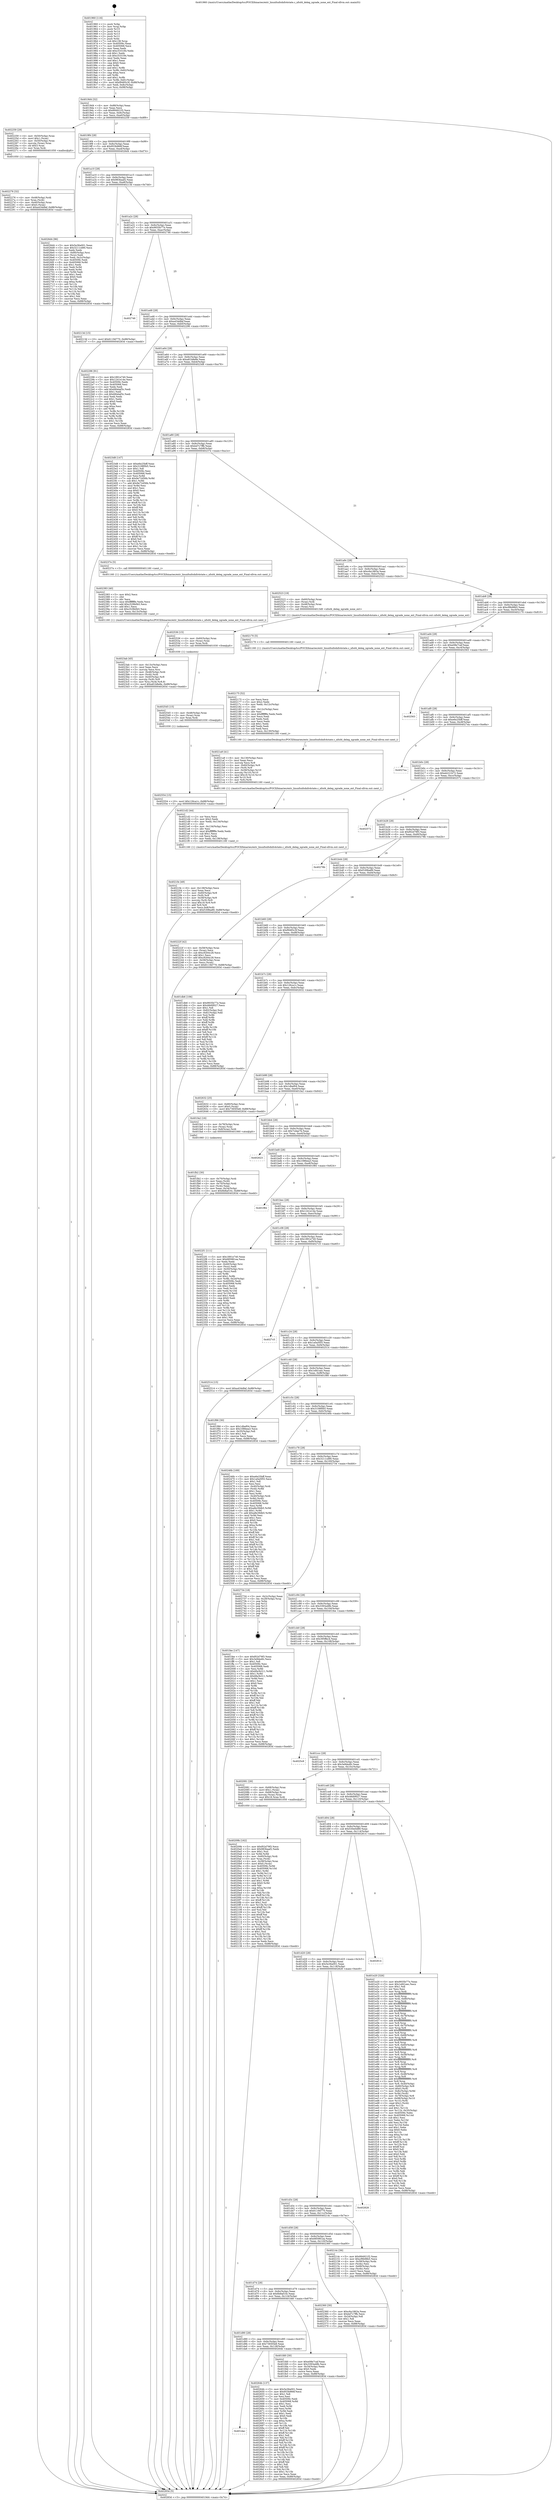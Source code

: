 digraph "0x401960" {
  label = "0x401960 (/mnt/c/Users/mathe/Desktop/tcc/POCII/binaries/extr_linuxfsnfsdnfs4state.c_nfsd4_deleg_xgrade_none_ext_Final-ollvm.out::main(0))"
  labelloc = "t"
  node[shape=record]

  Entry [label="",width=0.3,height=0.3,shape=circle,fillcolor=black,style=filled]
  "0x4019d4" [label="{
     0x4019d4 [32]\l
     | [instrs]\l
     &nbsp;&nbsp;0x4019d4 \<+6\>: mov -0x88(%rbp),%eax\l
     &nbsp;&nbsp;0x4019da \<+2\>: mov %eax,%ecx\l
     &nbsp;&nbsp;0x4019dc \<+6\>: sub $0x894921f2,%ecx\l
     &nbsp;&nbsp;0x4019e2 \<+6\>: mov %eax,-0x9c(%rbp)\l
     &nbsp;&nbsp;0x4019e8 \<+6\>: mov %ecx,-0xa0(%rbp)\l
     &nbsp;&nbsp;0x4019ee \<+6\>: je 0000000000402259 \<main+0x8f9\>\l
  }"]
  "0x402259" [label="{
     0x402259 [29]\l
     | [instrs]\l
     &nbsp;&nbsp;0x402259 \<+4\>: mov -0x50(%rbp),%rax\l
     &nbsp;&nbsp;0x40225d \<+6\>: movl $0x1,(%rax)\l
     &nbsp;&nbsp;0x402263 \<+4\>: mov -0x50(%rbp),%rax\l
     &nbsp;&nbsp;0x402267 \<+3\>: movslq (%rax),%rax\l
     &nbsp;&nbsp;0x40226a \<+4\>: shl $0x3,%rax\l
     &nbsp;&nbsp;0x40226e \<+3\>: mov %rax,%rdi\l
     &nbsp;&nbsp;0x402271 \<+5\>: call 0000000000401050 \<malloc@plt\>\l
     | [calls]\l
     &nbsp;&nbsp;0x401050 \{1\} (unknown)\l
  }"]
  "0x4019f4" [label="{
     0x4019f4 [28]\l
     | [instrs]\l
     &nbsp;&nbsp;0x4019f4 \<+5\>: jmp 00000000004019f9 \<main+0x99\>\l
     &nbsp;&nbsp;0x4019f9 \<+6\>: mov -0x9c(%rbp),%eax\l
     &nbsp;&nbsp;0x4019ff \<+5\>: sub $0x953b966f,%eax\l
     &nbsp;&nbsp;0x401a04 \<+6\>: mov %eax,-0xa4(%rbp)\l
     &nbsp;&nbsp;0x401a0a \<+6\>: je 00000000004026d4 \<main+0xd74\>\l
  }"]
  Exit [label="",width=0.3,height=0.3,shape=circle,fillcolor=black,style=filled,peripheries=2]
  "0x4026d4" [label="{
     0x4026d4 [96]\l
     | [instrs]\l
     &nbsp;&nbsp;0x4026d4 \<+5\>: mov $0x5e36a001,%eax\l
     &nbsp;&nbsp;0x4026d9 \<+5\>: mov $0x3211cd90,%ecx\l
     &nbsp;&nbsp;0x4026de \<+2\>: xor %edx,%edx\l
     &nbsp;&nbsp;0x4026e0 \<+4\>: mov -0x80(%rbp),%rsi\l
     &nbsp;&nbsp;0x4026e4 \<+2\>: mov (%rsi),%edi\l
     &nbsp;&nbsp;0x4026e6 \<+3\>: mov %edi,-0x2c(%rbp)\l
     &nbsp;&nbsp;0x4026e9 \<+7\>: mov 0x40509c,%edi\l
     &nbsp;&nbsp;0x4026f0 \<+8\>: mov 0x405068,%r8d\l
     &nbsp;&nbsp;0x4026f8 \<+3\>: sub $0x1,%edx\l
     &nbsp;&nbsp;0x4026fb \<+3\>: mov %edi,%r9d\l
     &nbsp;&nbsp;0x4026fe \<+3\>: add %edx,%r9d\l
     &nbsp;&nbsp;0x402701 \<+4\>: imul %r9d,%edi\l
     &nbsp;&nbsp;0x402705 \<+3\>: and $0x1,%edi\l
     &nbsp;&nbsp;0x402708 \<+3\>: cmp $0x0,%edi\l
     &nbsp;&nbsp;0x40270b \<+4\>: sete %r10b\l
     &nbsp;&nbsp;0x40270f \<+4\>: cmp $0xa,%r8d\l
     &nbsp;&nbsp;0x402713 \<+4\>: setl %r11b\l
     &nbsp;&nbsp;0x402717 \<+3\>: mov %r10b,%bl\l
     &nbsp;&nbsp;0x40271a \<+3\>: and %r11b,%bl\l
     &nbsp;&nbsp;0x40271d \<+3\>: xor %r11b,%r10b\l
     &nbsp;&nbsp;0x402720 \<+3\>: or %r10b,%bl\l
     &nbsp;&nbsp;0x402723 \<+3\>: test $0x1,%bl\l
     &nbsp;&nbsp;0x402726 \<+3\>: cmovne %ecx,%eax\l
     &nbsp;&nbsp;0x402729 \<+6\>: mov %eax,-0x88(%rbp)\l
     &nbsp;&nbsp;0x40272f \<+5\>: jmp 000000000040283d \<main+0xedd\>\l
  }"]
  "0x401a10" [label="{
     0x401a10 [28]\l
     | [instrs]\l
     &nbsp;&nbsp;0x401a10 \<+5\>: jmp 0000000000401a15 \<main+0xb5\>\l
     &nbsp;&nbsp;0x401a15 \<+6\>: mov -0x9c(%rbp),%eax\l
     &nbsp;&nbsp;0x401a1b \<+5\>: sub $0x983baaf2,%eax\l
     &nbsp;&nbsp;0x401a20 \<+6\>: mov %eax,-0xa8(%rbp)\l
     &nbsp;&nbsp;0x401a26 \<+6\>: je 000000000040213d \<main+0x7dd\>\l
  }"]
  "0x401dac" [label="{
     0x401dac\l
  }", style=dashed]
  "0x40213d" [label="{
     0x40213d [15]\l
     | [instrs]\l
     &nbsp;&nbsp;0x40213d \<+10\>: movl $0x6119d770,-0x88(%rbp)\l
     &nbsp;&nbsp;0x402147 \<+5\>: jmp 000000000040283d \<main+0xedd\>\l
  }"]
  "0x401a2c" [label="{
     0x401a2c [28]\l
     | [instrs]\l
     &nbsp;&nbsp;0x401a2c \<+5\>: jmp 0000000000401a31 \<main+0xd1\>\l
     &nbsp;&nbsp;0x401a31 \<+6\>: mov -0x9c(%rbp),%eax\l
     &nbsp;&nbsp;0x401a37 \<+5\>: sub $0x9935b77e,%eax\l
     &nbsp;&nbsp;0x401a3c \<+6\>: mov %eax,-0xac(%rbp)\l
     &nbsp;&nbsp;0x401a42 \<+6\>: je 0000000000402746 \<main+0xde6\>\l
  }"]
  "0x40264b" [label="{
     0x40264b [137]\l
     | [instrs]\l
     &nbsp;&nbsp;0x40264b \<+5\>: mov $0x5e36a001,%eax\l
     &nbsp;&nbsp;0x402650 \<+5\>: mov $0x953b966f,%ecx\l
     &nbsp;&nbsp;0x402655 \<+2\>: mov $0x1,%dl\l
     &nbsp;&nbsp;0x402657 \<+2\>: xor %esi,%esi\l
     &nbsp;&nbsp;0x402659 \<+7\>: mov 0x40509c,%edi\l
     &nbsp;&nbsp;0x402660 \<+8\>: mov 0x405068,%r8d\l
     &nbsp;&nbsp;0x402668 \<+3\>: sub $0x1,%esi\l
     &nbsp;&nbsp;0x40266b \<+3\>: mov %edi,%r9d\l
     &nbsp;&nbsp;0x40266e \<+3\>: add %esi,%r9d\l
     &nbsp;&nbsp;0x402671 \<+4\>: imul %r9d,%edi\l
     &nbsp;&nbsp;0x402675 \<+3\>: and $0x1,%edi\l
     &nbsp;&nbsp;0x402678 \<+3\>: cmp $0x0,%edi\l
     &nbsp;&nbsp;0x40267b \<+4\>: sete %r10b\l
     &nbsp;&nbsp;0x40267f \<+4\>: cmp $0xa,%r8d\l
     &nbsp;&nbsp;0x402683 \<+4\>: setl %r11b\l
     &nbsp;&nbsp;0x402687 \<+3\>: mov %r10b,%bl\l
     &nbsp;&nbsp;0x40268a \<+3\>: xor $0xff,%bl\l
     &nbsp;&nbsp;0x40268d \<+3\>: mov %r11b,%r14b\l
     &nbsp;&nbsp;0x402690 \<+4\>: xor $0xff,%r14b\l
     &nbsp;&nbsp;0x402694 \<+3\>: xor $0x1,%dl\l
     &nbsp;&nbsp;0x402697 \<+3\>: mov %bl,%r15b\l
     &nbsp;&nbsp;0x40269a \<+4\>: and $0xff,%r15b\l
     &nbsp;&nbsp;0x40269e \<+3\>: and %dl,%r10b\l
     &nbsp;&nbsp;0x4026a1 \<+3\>: mov %r14b,%r12b\l
     &nbsp;&nbsp;0x4026a4 \<+4\>: and $0xff,%r12b\l
     &nbsp;&nbsp;0x4026a8 \<+3\>: and %dl,%r11b\l
     &nbsp;&nbsp;0x4026ab \<+3\>: or %r10b,%r15b\l
     &nbsp;&nbsp;0x4026ae \<+3\>: or %r11b,%r12b\l
     &nbsp;&nbsp;0x4026b1 \<+3\>: xor %r12b,%r15b\l
     &nbsp;&nbsp;0x4026b4 \<+3\>: or %r14b,%bl\l
     &nbsp;&nbsp;0x4026b7 \<+3\>: xor $0xff,%bl\l
     &nbsp;&nbsp;0x4026ba \<+3\>: or $0x1,%dl\l
     &nbsp;&nbsp;0x4026bd \<+2\>: and %dl,%bl\l
     &nbsp;&nbsp;0x4026bf \<+3\>: or %bl,%r15b\l
     &nbsp;&nbsp;0x4026c2 \<+4\>: test $0x1,%r15b\l
     &nbsp;&nbsp;0x4026c6 \<+3\>: cmovne %ecx,%eax\l
     &nbsp;&nbsp;0x4026c9 \<+6\>: mov %eax,-0x88(%rbp)\l
     &nbsp;&nbsp;0x4026cf \<+5\>: jmp 000000000040283d \<main+0xedd\>\l
  }"]
  "0x402746" [label="{
     0x402746\l
  }", style=dashed]
  "0x401a48" [label="{
     0x401a48 [28]\l
     | [instrs]\l
     &nbsp;&nbsp;0x401a48 \<+5\>: jmp 0000000000401a4d \<main+0xed\>\l
     &nbsp;&nbsp;0x401a4d \<+6\>: mov -0x9c(%rbp),%eax\l
     &nbsp;&nbsp;0x401a53 \<+5\>: sub $0xa434dfaf,%eax\l
     &nbsp;&nbsp;0x401a58 \<+6\>: mov %eax,-0xb0(%rbp)\l
     &nbsp;&nbsp;0x401a5e \<+6\>: je 0000000000402296 \<main+0x936\>\l
  }"]
  "0x402554" [label="{
     0x402554 [15]\l
     | [instrs]\l
     &nbsp;&nbsp;0x402554 \<+10\>: movl $0x126ca1c,-0x88(%rbp)\l
     &nbsp;&nbsp;0x40255e \<+5\>: jmp 000000000040283d \<main+0xedd\>\l
  }"]
  "0x402296" [label="{
     0x402296 [91]\l
     | [instrs]\l
     &nbsp;&nbsp;0x402296 \<+5\>: mov $0x1891e740,%eax\l
     &nbsp;&nbsp;0x40229b \<+5\>: mov $0x1241e14e,%ecx\l
     &nbsp;&nbsp;0x4022a0 \<+7\>: mov 0x40509c,%edx\l
     &nbsp;&nbsp;0x4022a7 \<+7\>: mov 0x405068,%esi\l
     &nbsp;&nbsp;0x4022ae \<+2\>: mov %edx,%edi\l
     &nbsp;&nbsp;0x4022b0 \<+6\>: add $0x684daf3c,%edi\l
     &nbsp;&nbsp;0x4022b6 \<+3\>: sub $0x1,%edi\l
     &nbsp;&nbsp;0x4022b9 \<+6\>: sub $0x684daf3c,%edi\l
     &nbsp;&nbsp;0x4022bf \<+3\>: imul %edi,%edx\l
     &nbsp;&nbsp;0x4022c2 \<+3\>: and $0x1,%edx\l
     &nbsp;&nbsp;0x4022c5 \<+3\>: cmp $0x0,%edx\l
     &nbsp;&nbsp;0x4022c8 \<+4\>: sete %r8b\l
     &nbsp;&nbsp;0x4022cc \<+3\>: cmp $0xa,%esi\l
     &nbsp;&nbsp;0x4022cf \<+4\>: setl %r9b\l
     &nbsp;&nbsp;0x4022d3 \<+3\>: mov %r8b,%r10b\l
     &nbsp;&nbsp;0x4022d6 \<+3\>: and %r9b,%r10b\l
     &nbsp;&nbsp;0x4022d9 \<+3\>: xor %r9b,%r8b\l
     &nbsp;&nbsp;0x4022dc \<+3\>: or %r8b,%r10b\l
     &nbsp;&nbsp;0x4022df \<+4\>: test $0x1,%r10b\l
     &nbsp;&nbsp;0x4022e3 \<+3\>: cmovne %ecx,%eax\l
     &nbsp;&nbsp;0x4022e6 \<+6\>: mov %eax,-0x88(%rbp)\l
     &nbsp;&nbsp;0x4022ec \<+5\>: jmp 000000000040283d \<main+0xedd\>\l
  }"]
  "0x401a64" [label="{
     0x401a64 [28]\l
     | [instrs]\l
     &nbsp;&nbsp;0x401a64 \<+5\>: jmp 0000000000401a69 \<main+0x109\>\l
     &nbsp;&nbsp;0x401a69 \<+6\>: mov -0x9c(%rbp),%eax\l
     &nbsp;&nbsp;0x401a6f \<+5\>: sub $0xa81b8e8e,%eax\l
     &nbsp;&nbsp;0x401a74 \<+6\>: mov %eax,-0xb4(%rbp)\l
     &nbsp;&nbsp;0x401a7a \<+6\>: je 00000000004023d8 \<main+0xa78\>\l
  }"]
  "0x402545" [label="{
     0x402545 [15]\l
     | [instrs]\l
     &nbsp;&nbsp;0x402545 \<+4\>: mov -0x48(%rbp),%rax\l
     &nbsp;&nbsp;0x402549 \<+3\>: mov (%rax),%rax\l
     &nbsp;&nbsp;0x40254c \<+3\>: mov %rax,%rdi\l
     &nbsp;&nbsp;0x40254f \<+5\>: call 0000000000401030 \<free@plt\>\l
     | [calls]\l
     &nbsp;&nbsp;0x401030 \{1\} (unknown)\l
  }"]
  "0x4023d8" [label="{
     0x4023d8 [147]\l
     | [instrs]\l
     &nbsp;&nbsp;0x4023d8 \<+5\>: mov $0xe6e25bff,%eax\l
     &nbsp;&nbsp;0x4023dd \<+5\>: mov $0x3108f0b5,%ecx\l
     &nbsp;&nbsp;0x4023e2 \<+2\>: mov $0x1,%dl\l
     &nbsp;&nbsp;0x4023e4 \<+7\>: mov 0x40509c,%esi\l
     &nbsp;&nbsp;0x4023eb \<+7\>: mov 0x405068,%edi\l
     &nbsp;&nbsp;0x4023f2 \<+3\>: mov %esi,%r8d\l
     &nbsp;&nbsp;0x4023f5 \<+7\>: sub $0x9e72d56b,%r8d\l
     &nbsp;&nbsp;0x4023fc \<+4\>: sub $0x1,%r8d\l
     &nbsp;&nbsp;0x402400 \<+7\>: add $0x9e72d56b,%r8d\l
     &nbsp;&nbsp;0x402407 \<+4\>: imul %r8d,%esi\l
     &nbsp;&nbsp;0x40240b \<+3\>: and $0x1,%esi\l
     &nbsp;&nbsp;0x40240e \<+3\>: cmp $0x0,%esi\l
     &nbsp;&nbsp;0x402411 \<+4\>: sete %r9b\l
     &nbsp;&nbsp;0x402415 \<+3\>: cmp $0xa,%edi\l
     &nbsp;&nbsp;0x402418 \<+4\>: setl %r10b\l
     &nbsp;&nbsp;0x40241c \<+3\>: mov %r9b,%r11b\l
     &nbsp;&nbsp;0x40241f \<+4\>: xor $0xff,%r11b\l
     &nbsp;&nbsp;0x402423 \<+3\>: mov %r10b,%bl\l
     &nbsp;&nbsp;0x402426 \<+3\>: xor $0xff,%bl\l
     &nbsp;&nbsp;0x402429 \<+3\>: xor $0x0,%dl\l
     &nbsp;&nbsp;0x40242c \<+3\>: mov %r11b,%r14b\l
     &nbsp;&nbsp;0x40242f \<+4\>: and $0x0,%r14b\l
     &nbsp;&nbsp;0x402433 \<+3\>: and %dl,%r9b\l
     &nbsp;&nbsp;0x402436 \<+3\>: mov %bl,%r15b\l
     &nbsp;&nbsp;0x402439 \<+4\>: and $0x0,%r15b\l
     &nbsp;&nbsp;0x40243d \<+3\>: and %dl,%r10b\l
     &nbsp;&nbsp;0x402440 \<+3\>: or %r9b,%r14b\l
     &nbsp;&nbsp;0x402443 \<+3\>: or %r10b,%r15b\l
     &nbsp;&nbsp;0x402446 \<+3\>: xor %r15b,%r14b\l
     &nbsp;&nbsp;0x402449 \<+3\>: or %bl,%r11b\l
     &nbsp;&nbsp;0x40244c \<+4\>: xor $0xff,%r11b\l
     &nbsp;&nbsp;0x402450 \<+3\>: or $0x0,%dl\l
     &nbsp;&nbsp;0x402453 \<+3\>: and %dl,%r11b\l
     &nbsp;&nbsp;0x402456 \<+3\>: or %r11b,%r14b\l
     &nbsp;&nbsp;0x402459 \<+4\>: test $0x1,%r14b\l
     &nbsp;&nbsp;0x40245d \<+3\>: cmovne %ecx,%eax\l
     &nbsp;&nbsp;0x402460 \<+6\>: mov %eax,-0x88(%rbp)\l
     &nbsp;&nbsp;0x402466 \<+5\>: jmp 000000000040283d \<main+0xedd\>\l
  }"]
  "0x401a80" [label="{
     0x401a80 [28]\l
     | [instrs]\l
     &nbsp;&nbsp;0x401a80 \<+5\>: jmp 0000000000401a85 \<main+0x125\>\l
     &nbsp;&nbsp;0x401a85 \<+6\>: mov -0x9c(%rbp),%eax\l
     &nbsp;&nbsp;0x401a8b \<+5\>: sub $0xbd7c7ffb,%eax\l
     &nbsp;&nbsp;0x401a90 \<+6\>: mov %eax,-0xb8(%rbp)\l
     &nbsp;&nbsp;0x401a96 \<+6\>: je 000000000040237e \<main+0xa1e\>\l
  }"]
  "0x402536" [label="{
     0x402536 [15]\l
     | [instrs]\l
     &nbsp;&nbsp;0x402536 \<+4\>: mov -0x60(%rbp),%rax\l
     &nbsp;&nbsp;0x40253a \<+3\>: mov (%rax),%rax\l
     &nbsp;&nbsp;0x40253d \<+3\>: mov %rax,%rdi\l
     &nbsp;&nbsp;0x402540 \<+5\>: call 0000000000401030 \<free@plt\>\l
     | [calls]\l
     &nbsp;&nbsp;0x401030 \{1\} (unknown)\l
  }"]
  "0x40237e" [label="{
     0x40237e [5]\l
     | [instrs]\l
     &nbsp;&nbsp;0x40237e \<+5\>: call 0000000000401160 \<next_i\>\l
     | [calls]\l
     &nbsp;&nbsp;0x401160 \{1\} (/mnt/c/Users/mathe/Desktop/tcc/POCII/binaries/extr_linuxfsnfsdnfs4state.c_nfsd4_deleg_xgrade_none_ext_Final-ollvm.out::next_i)\l
  }"]
  "0x401a9c" [label="{
     0x401a9c [28]\l
     | [instrs]\l
     &nbsp;&nbsp;0x401a9c \<+5\>: jmp 0000000000401aa1 \<main+0x141\>\l
     &nbsp;&nbsp;0x401aa1 \<+6\>: mov -0x9c(%rbp),%eax\l
     &nbsp;&nbsp;0x401aa7 \<+5\>: sub $0xc6a1863a,%eax\l
     &nbsp;&nbsp;0x401aac \<+6\>: mov %eax,-0xbc(%rbp)\l
     &nbsp;&nbsp;0x401ab2 \<+6\>: je 0000000000402523 \<main+0xbc3\>\l
  }"]
  "0x4023ab" [label="{
     0x4023ab [45]\l
     | [instrs]\l
     &nbsp;&nbsp;0x4023ab \<+6\>: mov -0x13c(%rbp),%ecx\l
     &nbsp;&nbsp;0x4023b1 \<+3\>: imul %eax,%ecx\l
     &nbsp;&nbsp;0x4023b4 \<+3\>: movslq %ecx,%rsi\l
     &nbsp;&nbsp;0x4023b7 \<+4\>: mov -0x48(%rbp),%rdi\l
     &nbsp;&nbsp;0x4023bb \<+3\>: mov (%rdi),%rdi\l
     &nbsp;&nbsp;0x4023be \<+4\>: mov -0x40(%rbp),%r8\l
     &nbsp;&nbsp;0x4023c2 \<+3\>: movslq (%r8),%r8\l
     &nbsp;&nbsp;0x4023c5 \<+4\>: mov %rsi,(%rdi,%r8,8)\l
     &nbsp;&nbsp;0x4023c9 \<+10\>: movl $0xa81b8e8e,-0x88(%rbp)\l
     &nbsp;&nbsp;0x4023d3 \<+5\>: jmp 000000000040283d \<main+0xedd\>\l
  }"]
  "0x402523" [label="{
     0x402523 [19]\l
     | [instrs]\l
     &nbsp;&nbsp;0x402523 \<+4\>: mov -0x60(%rbp),%rax\l
     &nbsp;&nbsp;0x402527 \<+3\>: mov (%rax),%rdi\l
     &nbsp;&nbsp;0x40252a \<+4\>: mov -0x48(%rbp),%rax\l
     &nbsp;&nbsp;0x40252e \<+3\>: mov (%rax),%rsi\l
     &nbsp;&nbsp;0x402531 \<+5\>: call 00000000004013d0 \<nfsd4_deleg_xgrade_none_ext\>\l
     | [calls]\l
     &nbsp;&nbsp;0x4013d0 \{1\} (/mnt/c/Users/mathe/Desktop/tcc/POCII/binaries/extr_linuxfsnfsdnfs4state.c_nfsd4_deleg_xgrade_none_ext_Final-ollvm.out::nfsd4_deleg_xgrade_none_ext)\l
  }"]
  "0x401ab8" [label="{
     0x401ab8 [28]\l
     | [instrs]\l
     &nbsp;&nbsp;0x401ab8 \<+5\>: jmp 0000000000401abd \<main+0x15d\>\l
     &nbsp;&nbsp;0x401abd \<+6\>: mov -0x9c(%rbp),%eax\l
     &nbsp;&nbsp;0x401ac3 \<+5\>: sub $0xcf9b98b5,%eax\l
     &nbsp;&nbsp;0x401ac8 \<+6\>: mov %eax,-0xc0(%rbp)\l
     &nbsp;&nbsp;0x401ace \<+6\>: je 0000000000402170 \<main+0x810\>\l
  }"]
  "0x402383" [label="{
     0x402383 [40]\l
     | [instrs]\l
     &nbsp;&nbsp;0x402383 \<+5\>: mov $0x2,%ecx\l
     &nbsp;&nbsp;0x402388 \<+1\>: cltd\l
     &nbsp;&nbsp;0x402389 \<+2\>: idiv %ecx\l
     &nbsp;&nbsp;0x40238b \<+6\>: imul $0xfffffffe,%edx,%ecx\l
     &nbsp;&nbsp;0x402391 \<+6\>: add $0xc529b0b5,%ecx\l
     &nbsp;&nbsp;0x402397 \<+3\>: add $0x1,%ecx\l
     &nbsp;&nbsp;0x40239a \<+6\>: sub $0xc529b0b5,%ecx\l
     &nbsp;&nbsp;0x4023a0 \<+6\>: mov %ecx,-0x13c(%rbp)\l
     &nbsp;&nbsp;0x4023a6 \<+5\>: call 0000000000401160 \<next_i\>\l
     | [calls]\l
     &nbsp;&nbsp;0x401160 \{1\} (/mnt/c/Users/mathe/Desktop/tcc/POCII/binaries/extr_linuxfsnfsdnfs4state.c_nfsd4_deleg_xgrade_none_ext_Final-ollvm.out::next_i)\l
  }"]
  "0x402170" [label="{
     0x402170 [5]\l
     | [instrs]\l
     &nbsp;&nbsp;0x402170 \<+5\>: call 0000000000401160 \<next_i\>\l
     | [calls]\l
     &nbsp;&nbsp;0x401160 \{1\} (/mnt/c/Users/mathe/Desktop/tcc/POCII/binaries/extr_linuxfsnfsdnfs4state.c_nfsd4_deleg_xgrade_none_ext_Final-ollvm.out::next_i)\l
  }"]
  "0x401ad4" [label="{
     0x401ad4 [28]\l
     | [instrs]\l
     &nbsp;&nbsp;0x401ad4 \<+5\>: jmp 0000000000401ad9 \<main+0x179\>\l
     &nbsp;&nbsp;0x401ad9 \<+6\>: mov -0x9c(%rbp),%eax\l
     &nbsp;&nbsp;0x401adf \<+5\>: sub $0xe08e7caf,%eax\l
     &nbsp;&nbsp;0x401ae4 \<+6\>: mov %eax,-0xc4(%rbp)\l
     &nbsp;&nbsp;0x401aea \<+6\>: je 0000000000402563 \<main+0xc03\>\l
  }"]
  "0x402276" [label="{
     0x402276 [32]\l
     | [instrs]\l
     &nbsp;&nbsp;0x402276 \<+4\>: mov -0x48(%rbp),%rdi\l
     &nbsp;&nbsp;0x40227a \<+3\>: mov %rax,(%rdi)\l
     &nbsp;&nbsp;0x40227d \<+4\>: mov -0x40(%rbp),%rax\l
     &nbsp;&nbsp;0x402281 \<+6\>: movl $0x0,(%rax)\l
     &nbsp;&nbsp;0x402287 \<+10\>: movl $0xa434dfaf,-0x88(%rbp)\l
     &nbsp;&nbsp;0x402291 \<+5\>: jmp 000000000040283d \<main+0xedd\>\l
  }"]
  "0x402563" [label="{
     0x402563\l
  }", style=dashed]
  "0x401af0" [label="{
     0x401af0 [28]\l
     | [instrs]\l
     &nbsp;&nbsp;0x401af0 \<+5\>: jmp 0000000000401af5 \<main+0x195\>\l
     &nbsp;&nbsp;0x401af5 \<+6\>: mov -0x9c(%rbp),%eax\l
     &nbsp;&nbsp;0x401afb \<+5\>: sub $0xe6e25bff,%eax\l
     &nbsp;&nbsp;0x401b00 \<+6\>: mov %eax,-0xc8(%rbp)\l
     &nbsp;&nbsp;0x401b06 \<+6\>: je 00000000004027ea \<main+0xe8a\>\l
  }"]
  "0x4021fe" [label="{
     0x4021fe [49]\l
     | [instrs]\l
     &nbsp;&nbsp;0x4021fe \<+6\>: mov -0x138(%rbp),%ecx\l
     &nbsp;&nbsp;0x402204 \<+3\>: imul %eax,%ecx\l
     &nbsp;&nbsp;0x402207 \<+4\>: mov -0x60(%rbp),%r8\l
     &nbsp;&nbsp;0x40220b \<+3\>: mov (%r8),%r8\l
     &nbsp;&nbsp;0x40220e \<+4\>: mov -0x58(%rbp),%r9\l
     &nbsp;&nbsp;0x402212 \<+3\>: movslq (%r9),%r9\l
     &nbsp;&nbsp;0x402215 \<+4\>: imul $0x18,%r9,%r9\l
     &nbsp;&nbsp;0x402219 \<+3\>: add %r9,%r8\l
     &nbsp;&nbsp;0x40221c \<+4\>: mov %ecx,0x8(%r8)\l
     &nbsp;&nbsp;0x402220 \<+10\>: movl $0xf169ba89,-0x88(%rbp)\l
     &nbsp;&nbsp;0x40222a \<+5\>: jmp 000000000040283d \<main+0xedd\>\l
  }"]
  "0x4027ea" [label="{
     0x4027ea\l
  }", style=dashed]
  "0x401b0c" [label="{
     0x401b0c [28]\l
     | [instrs]\l
     &nbsp;&nbsp;0x401b0c \<+5\>: jmp 0000000000401b11 \<main+0x1b1\>\l
     &nbsp;&nbsp;0x401b11 \<+6\>: mov -0x9c(%rbp),%eax\l
     &nbsp;&nbsp;0x401b17 \<+5\>: sub $0xeb221b72,%eax\l
     &nbsp;&nbsp;0x401b1c \<+6\>: mov %eax,-0xcc(%rbp)\l
     &nbsp;&nbsp;0x401b22 \<+6\>: je 0000000000402572 \<main+0xc12\>\l
  }"]
  "0x4021d2" [label="{
     0x4021d2 [44]\l
     | [instrs]\l
     &nbsp;&nbsp;0x4021d2 \<+2\>: xor %ecx,%ecx\l
     &nbsp;&nbsp;0x4021d4 \<+5\>: mov $0x2,%edx\l
     &nbsp;&nbsp;0x4021d9 \<+6\>: mov %edx,-0x134(%rbp)\l
     &nbsp;&nbsp;0x4021df \<+1\>: cltd\l
     &nbsp;&nbsp;0x4021e0 \<+6\>: mov -0x134(%rbp),%esi\l
     &nbsp;&nbsp;0x4021e6 \<+2\>: idiv %esi\l
     &nbsp;&nbsp;0x4021e8 \<+6\>: imul $0xfffffffe,%edx,%edx\l
     &nbsp;&nbsp;0x4021ee \<+3\>: sub $0x1,%ecx\l
     &nbsp;&nbsp;0x4021f1 \<+2\>: sub %ecx,%edx\l
     &nbsp;&nbsp;0x4021f3 \<+6\>: mov %edx,-0x138(%rbp)\l
     &nbsp;&nbsp;0x4021f9 \<+5\>: call 0000000000401160 \<next_i\>\l
     | [calls]\l
     &nbsp;&nbsp;0x401160 \{1\} (/mnt/c/Users/mathe/Desktop/tcc/POCII/binaries/extr_linuxfsnfsdnfs4state.c_nfsd4_deleg_xgrade_none_ext_Final-ollvm.out::next_i)\l
  }"]
  "0x402572" [label="{
     0x402572\l
  }", style=dashed]
  "0x401b28" [label="{
     0x401b28 [28]\l
     | [instrs]\l
     &nbsp;&nbsp;0x401b28 \<+5\>: jmp 0000000000401b2d \<main+0x1cd\>\l
     &nbsp;&nbsp;0x401b2d \<+6\>: mov -0x9c(%rbp),%eax\l
     &nbsp;&nbsp;0x401b33 \<+5\>: sub $0xf02d79f3,%eax\l
     &nbsp;&nbsp;0x401b38 \<+6\>: mov %eax,-0xd0(%rbp)\l
     &nbsp;&nbsp;0x401b3e \<+6\>: je 000000000040278b \<main+0xe2b\>\l
  }"]
  "0x4021a9" [label="{
     0x4021a9 [41]\l
     | [instrs]\l
     &nbsp;&nbsp;0x4021a9 \<+6\>: mov -0x130(%rbp),%ecx\l
     &nbsp;&nbsp;0x4021af \<+3\>: imul %eax,%ecx\l
     &nbsp;&nbsp;0x4021b2 \<+3\>: movslq %ecx,%r8\l
     &nbsp;&nbsp;0x4021b5 \<+4\>: mov -0x60(%rbp),%r9\l
     &nbsp;&nbsp;0x4021b9 \<+3\>: mov (%r9),%r9\l
     &nbsp;&nbsp;0x4021bc \<+4\>: mov -0x58(%rbp),%r10\l
     &nbsp;&nbsp;0x4021c0 \<+3\>: movslq (%r10),%r10\l
     &nbsp;&nbsp;0x4021c3 \<+4\>: imul $0x18,%r10,%r10\l
     &nbsp;&nbsp;0x4021c7 \<+3\>: add %r10,%r9\l
     &nbsp;&nbsp;0x4021ca \<+3\>: mov %r8,(%r9)\l
     &nbsp;&nbsp;0x4021cd \<+5\>: call 0000000000401160 \<next_i\>\l
     | [calls]\l
     &nbsp;&nbsp;0x401160 \{1\} (/mnt/c/Users/mathe/Desktop/tcc/POCII/binaries/extr_linuxfsnfsdnfs4state.c_nfsd4_deleg_xgrade_none_ext_Final-ollvm.out::next_i)\l
  }"]
  "0x40278b" [label="{
     0x40278b\l
  }", style=dashed]
  "0x401b44" [label="{
     0x401b44 [28]\l
     | [instrs]\l
     &nbsp;&nbsp;0x401b44 \<+5\>: jmp 0000000000401b49 \<main+0x1e9\>\l
     &nbsp;&nbsp;0x401b49 \<+6\>: mov -0x9c(%rbp),%eax\l
     &nbsp;&nbsp;0x401b4f \<+5\>: sub $0xf169ba89,%eax\l
     &nbsp;&nbsp;0x401b54 \<+6\>: mov %eax,-0xd4(%rbp)\l
     &nbsp;&nbsp;0x401b5a \<+6\>: je 000000000040222f \<main+0x8cf\>\l
  }"]
  "0x402175" [label="{
     0x402175 [52]\l
     | [instrs]\l
     &nbsp;&nbsp;0x402175 \<+2\>: xor %ecx,%ecx\l
     &nbsp;&nbsp;0x402177 \<+5\>: mov $0x2,%edx\l
     &nbsp;&nbsp;0x40217c \<+6\>: mov %edx,-0x12c(%rbp)\l
     &nbsp;&nbsp;0x402182 \<+1\>: cltd\l
     &nbsp;&nbsp;0x402183 \<+6\>: mov -0x12c(%rbp),%esi\l
     &nbsp;&nbsp;0x402189 \<+2\>: idiv %esi\l
     &nbsp;&nbsp;0x40218b \<+6\>: imul $0xfffffffe,%edx,%edx\l
     &nbsp;&nbsp;0x402191 \<+2\>: mov %ecx,%edi\l
     &nbsp;&nbsp;0x402193 \<+2\>: sub %edx,%edi\l
     &nbsp;&nbsp;0x402195 \<+2\>: mov %ecx,%edx\l
     &nbsp;&nbsp;0x402197 \<+3\>: sub $0x1,%edx\l
     &nbsp;&nbsp;0x40219a \<+2\>: add %edx,%edi\l
     &nbsp;&nbsp;0x40219c \<+2\>: sub %edi,%ecx\l
     &nbsp;&nbsp;0x40219e \<+6\>: mov %ecx,-0x130(%rbp)\l
     &nbsp;&nbsp;0x4021a4 \<+5\>: call 0000000000401160 \<next_i\>\l
     | [calls]\l
     &nbsp;&nbsp;0x401160 \{1\} (/mnt/c/Users/mathe/Desktop/tcc/POCII/binaries/extr_linuxfsnfsdnfs4state.c_nfsd4_deleg_xgrade_none_ext_Final-ollvm.out::next_i)\l
  }"]
  "0x40222f" [label="{
     0x40222f [42]\l
     | [instrs]\l
     &nbsp;&nbsp;0x40222f \<+4\>: mov -0x58(%rbp),%rax\l
     &nbsp;&nbsp;0x402233 \<+2\>: mov (%rax),%ecx\l
     &nbsp;&nbsp;0x402235 \<+6\>: sub $0xc9264c28,%ecx\l
     &nbsp;&nbsp;0x40223b \<+3\>: add $0x1,%ecx\l
     &nbsp;&nbsp;0x40223e \<+6\>: add $0xc9264c28,%ecx\l
     &nbsp;&nbsp;0x402244 \<+4\>: mov -0x58(%rbp),%rax\l
     &nbsp;&nbsp;0x402248 \<+2\>: mov %ecx,(%rax)\l
     &nbsp;&nbsp;0x40224a \<+10\>: movl $0x6119d770,-0x88(%rbp)\l
     &nbsp;&nbsp;0x402254 \<+5\>: jmp 000000000040283d \<main+0xedd\>\l
  }"]
  "0x401b60" [label="{
     0x401b60 [28]\l
     | [instrs]\l
     &nbsp;&nbsp;0x401b60 \<+5\>: jmp 0000000000401b65 \<main+0x205\>\l
     &nbsp;&nbsp;0x401b65 \<+6\>: mov -0x9c(%rbp),%eax\l
     &nbsp;&nbsp;0x401b6b \<+5\>: sub $0xf9485c3f,%eax\l
     &nbsp;&nbsp;0x401b70 \<+6\>: mov %eax,-0xd8(%rbp)\l
     &nbsp;&nbsp;0x401b76 \<+6\>: je 0000000000401db6 \<main+0x456\>\l
  }"]
  "0x40209b" [label="{
     0x40209b [162]\l
     | [instrs]\l
     &nbsp;&nbsp;0x40209b \<+5\>: mov $0xf02d79f3,%ecx\l
     &nbsp;&nbsp;0x4020a0 \<+5\>: mov $0x983baaf2,%edx\l
     &nbsp;&nbsp;0x4020a5 \<+3\>: mov $0x1,%sil\l
     &nbsp;&nbsp;0x4020a8 \<+3\>: xor %r8d,%r8d\l
     &nbsp;&nbsp;0x4020ab \<+4\>: mov -0x60(%rbp),%rdi\l
     &nbsp;&nbsp;0x4020af \<+3\>: mov %rax,(%rdi)\l
     &nbsp;&nbsp;0x4020b2 \<+4\>: mov -0x58(%rbp),%rax\l
     &nbsp;&nbsp;0x4020b6 \<+6\>: movl $0x0,(%rax)\l
     &nbsp;&nbsp;0x4020bc \<+8\>: mov 0x40509c,%r9d\l
     &nbsp;&nbsp;0x4020c4 \<+8\>: mov 0x405068,%r10d\l
     &nbsp;&nbsp;0x4020cc \<+4\>: sub $0x1,%r8d\l
     &nbsp;&nbsp;0x4020d0 \<+3\>: mov %r9d,%r11d\l
     &nbsp;&nbsp;0x4020d3 \<+3\>: add %r8d,%r11d\l
     &nbsp;&nbsp;0x4020d6 \<+4\>: imul %r11d,%r9d\l
     &nbsp;&nbsp;0x4020da \<+4\>: and $0x1,%r9d\l
     &nbsp;&nbsp;0x4020de \<+4\>: cmp $0x0,%r9d\l
     &nbsp;&nbsp;0x4020e2 \<+3\>: sete %bl\l
     &nbsp;&nbsp;0x4020e5 \<+4\>: cmp $0xa,%r10d\l
     &nbsp;&nbsp;0x4020e9 \<+4\>: setl %r14b\l
     &nbsp;&nbsp;0x4020ed \<+3\>: mov %bl,%r15b\l
     &nbsp;&nbsp;0x4020f0 \<+4\>: xor $0xff,%r15b\l
     &nbsp;&nbsp;0x4020f4 \<+3\>: mov %r14b,%r12b\l
     &nbsp;&nbsp;0x4020f7 \<+4\>: xor $0xff,%r12b\l
     &nbsp;&nbsp;0x4020fb \<+4\>: xor $0x1,%sil\l
     &nbsp;&nbsp;0x4020ff \<+3\>: mov %r15b,%r13b\l
     &nbsp;&nbsp;0x402102 \<+4\>: and $0xff,%r13b\l
     &nbsp;&nbsp;0x402106 \<+3\>: and %sil,%bl\l
     &nbsp;&nbsp;0x402109 \<+3\>: mov %r12b,%al\l
     &nbsp;&nbsp;0x40210c \<+2\>: and $0xff,%al\l
     &nbsp;&nbsp;0x40210e \<+3\>: and %sil,%r14b\l
     &nbsp;&nbsp;0x402111 \<+3\>: or %bl,%r13b\l
     &nbsp;&nbsp;0x402114 \<+3\>: or %r14b,%al\l
     &nbsp;&nbsp;0x402117 \<+3\>: xor %al,%r13b\l
     &nbsp;&nbsp;0x40211a \<+3\>: or %r12b,%r15b\l
     &nbsp;&nbsp;0x40211d \<+4\>: xor $0xff,%r15b\l
     &nbsp;&nbsp;0x402121 \<+4\>: or $0x1,%sil\l
     &nbsp;&nbsp;0x402125 \<+3\>: and %sil,%r15b\l
     &nbsp;&nbsp;0x402128 \<+3\>: or %r15b,%r13b\l
     &nbsp;&nbsp;0x40212b \<+4\>: test $0x1,%r13b\l
     &nbsp;&nbsp;0x40212f \<+3\>: cmovne %edx,%ecx\l
     &nbsp;&nbsp;0x402132 \<+6\>: mov %ecx,-0x88(%rbp)\l
     &nbsp;&nbsp;0x402138 \<+5\>: jmp 000000000040283d \<main+0xedd\>\l
  }"]
  "0x401db6" [label="{
     0x401db6 [106]\l
     | [instrs]\l
     &nbsp;&nbsp;0x401db6 \<+5\>: mov $0x9935b77e,%eax\l
     &nbsp;&nbsp;0x401dbb \<+5\>: mov $0x48d0f027,%ecx\l
     &nbsp;&nbsp;0x401dc0 \<+2\>: mov $0x1,%dl\l
     &nbsp;&nbsp;0x401dc2 \<+7\>: mov -0x82(%rbp),%sil\l
     &nbsp;&nbsp;0x401dc9 \<+7\>: mov -0x81(%rbp),%dil\l
     &nbsp;&nbsp;0x401dd0 \<+3\>: mov %sil,%r8b\l
     &nbsp;&nbsp;0x401dd3 \<+4\>: xor $0xff,%r8b\l
     &nbsp;&nbsp;0x401dd7 \<+3\>: mov %dil,%r9b\l
     &nbsp;&nbsp;0x401dda \<+4\>: xor $0xff,%r9b\l
     &nbsp;&nbsp;0x401dde \<+3\>: xor $0x1,%dl\l
     &nbsp;&nbsp;0x401de1 \<+3\>: mov %r8b,%r10b\l
     &nbsp;&nbsp;0x401de4 \<+4\>: and $0xff,%r10b\l
     &nbsp;&nbsp;0x401de8 \<+3\>: and %dl,%sil\l
     &nbsp;&nbsp;0x401deb \<+3\>: mov %r9b,%r11b\l
     &nbsp;&nbsp;0x401dee \<+4\>: and $0xff,%r11b\l
     &nbsp;&nbsp;0x401df2 \<+3\>: and %dl,%dil\l
     &nbsp;&nbsp;0x401df5 \<+3\>: or %sil,%r10b\l
     &nbsp;&nbsp;0x401df8 \<+3\>: or %dil,%r11b\l
     &nbsp;&nbsp;0x401dfb \<+3\>: xor %r11b,%r10b\l
     &nbsp;&nbsp;0x401dfe \<+3\>: or %r9b,%r8b\l
     &nbsp;&nbsp;0x401e01 \<+4\>: xor $0xff,%r8b\l
     &nbsp;&nbsp;0x401e05 \<+3\>: or $0x1,%dl\l
     &nbsp;&nbsp;0x401e08 \<+3\>: and %dl,%r8b\l
     &nbsp;&nbsp;0x401e0b \<+3\>: or %r8b,%r10b\l
     &nbsp;&nbsp;0x401e0e \<+4\>: test $0x1,%r10b\l
     &nbsp;&nbsp;0x401e12 \<+3\>: cmovne %ecx,%eax\l
     &nbsp;&nbsp;0x401e15 \<+6\>: mov %eax,-0x88(%rbp)\l
     &nbsp;&nbsp;0x401e1b \<+5\>: jmp 000000000040283d \<main+0xedd\>\l
  }"]
  "0x401b7c" [label="{
     0x401b7c [28]\l
     | [instrs]\l
     &nbsp;&nbsp;0x401b7c \<+5\>: jmp 0000000000401b81 \<main+0x221\>\l
     &nbsp;&nbsp;0x401b81 \<+6\>: mov -0x9c(%rbp),%eax\l
     &nbsp;&nbsp;0x401b87 \<+5\>: sub $0x126ca1c,%eax\l
     &nbsp;&nbsp;0x401b8c \<+6\>: mov %eax,-0xdc(%rbp)\l
     &nbsp;&nbsp;0x401b92 \<+6\>: je 0000000000402632 \<main+0xcd2\>\l
  }"]
  "0x40283d" [label="{
     0x40283d [5]\l
     | [instrs]\l
     &nbsp;&nbsp;0x40283d \<+5\>: jmp 00000000004019d4 \<main+0x74\>\l
  }"]
  "0x401960" [label="{
     0x401960 [116]\l
     | [instrs]\l
     &nbsp;&nbsp;0x401960 \<+1\>: push %rbp\l
     &nbsp;&nbsp;0x401961 \<+3\>: mov %rsp,%rbp\l
     &nbsp;&nbsp;0x401964 \<+2\>: push %r15\l
     &nbsp;&nbsp;0x401966 \<+2\>: push %r14\l
     &nbsp;&nbsp;0x401968 \<+2\>: push %r13\l
     &nbsp;&nbsp;0x40196a \<+2\>: push %r12\l
     &nbsp;&nbsp;0x40196c \<+1\>: push %rbx\l
     &nbsp;&nbsp;0x40196d \<+7\>: sub $0x138,%rsp\l
     &nbsp;&nbsp;0x401974 \<+7\>: mov 0x40509c,%eax\l
     &nbsp;&nbsp;0x40197b \<+7\>: mov 0x405068,%ecx\l
     &nbsp;&nbsp;0x401982 \<+2\>: mov %eax,%edx\l
     &nbsp;&nbsp;0x401984 \<+6\>: add $0xc533184,%edx\l
     &nbsp;&nbsp;0x40198a \<+3\>: sub $0x1,%edx\l
     &nbsp;&nbsp;0x40198d \<+6\>: sub $0xc533184,%edx\l
     &nbsp;&nbsp;0x401993 \<+3\>: imul %edx,%eax\l
     &nbsp;&nbsp;0x401996 \<+3\>: and $0x1,%eax\l
     &nbsp;&nbsp;0x401999 \<+3\>: cmp $0x0,%eax\l
     &nbsp;&nbsp;0x40199c \<+4\>: sete %r8b\l
     &nbsp;&nbsp;0x4019a0 \<+4\>: and $0x1,%r8b\l
     &nbsp;&nbsp;0x4019a4 \<+7\>: mov %r8b,-0x82(%rbp)\l
     &nbsp;&nbsp;0x4019ab \<+3\>: cmp $0xa,%ecx\l
     &nbsp;&nbsp;0x4019ae \<+4\>: setl %r8b\l
     &nbsp;&nbsp;0x4019b2 \<+4\>: and $0x1,%r8b\l
     &nbsp;&nbsp;0x4019b6 \<+7\>: mov %r8b,-0x81(%rbp)\l
     &nbsp;&nbsp;0x4019bd \<+10\>: movl $0xf9485c3f,-0x88(%rbp)\l
     &nbsp;&nbsp;0x4019c7 \<+6\>: mov %edi,-0x8c(%rbp)\l
     &nbsp;&nbsp;0x4019cd \<+7\>: mov %rsi,-0x98(%rbp)\l
  }"]
  "0x401d90" [label="{
     0x401d90 [28]\l
     | [instrs]\l
     &nbsp;&nbsp;0x401d90 \<+5\>: jmp 0000000000401d95 \<main+0x435\>\l
     &nbsp;&nbsp;0x401d95 \<+6\>: mov -0x9c(%rbp),%eax\l
     &nbsp;&nbsp;0x401d9b \<+5\>: sub $0x7365f3e8,%eax\l
     &nbsp;&nbsp;0x401da0 \<+6\>: mov %eax,-0x128(%rbp)\l
     &nbsp;&nbsp;0x401da6 \<+6\>: je 000000000040264b \<main+0xceb\>\l
  }"]
  "0x402632" [label="{
     0x402632 [25]\l
     | [instrs]\l
     &nbsp;&nbsp;0x402632 \<+4\>: mov -0x80(%rbp),%rax\l
     &nbsp;&nbsp;0x402636 \<+6\>: movl $0x0,(%rax)\l
     &nbsp;&nbsp;0x40263c \<+10\>: movl $0x7365f3e8,-0x88(%rbp)\l
     &nbsp;&nbsp;0x402646 \<+5\>: jmp 000000000040283d \<main+0xedd\>\l
  }"]
  "0x401b98" [label="{
     0x401b98 [28]\l
     | [instrs]\l
     &nbsp;&nbsp;0x401b98 \<+5\>: jmp 0000000000401b9d \<main+0x23d\>\l
     &nbsp;&nbsp;0x401b9d \<+6\>: mov -0x9c(%rbp),%eax\l
     &nbsp;&nbsp;0x401ba3 \<+5\>: sub $0x1dbef04,%eax\l
     &nbsp;&nbsp;0x401ba8 \<+6\>: mov %eax,-0xe0(%rbp)\l
     &nbsp;&nbsp;0x401bae \<+6\>: je 0000000000401fa2 \<main+0x642\>\l
  }"]
  "0x401fd0" [label="{
     0x401fd0 [30]\l
     | [instrs]\l
     &nbsp;&nbsp;0x401fd0 \<+5\>: mov $0xe08e7caf,%eax\l
     &nbsp;&nbsp;0x401fd5 \<+5\>: mov $0x3393a48b,%ecx\l
     &nbsp;&nbsp;0x401fda \<+3\>: mov -0x34(%rbp),%edx\l
     &nbsp;&nbsp;0x401fdd \<+3\>: cmp $0x0,%edx\l
     &nbsp;&nbsp;0x401fe0 \<+3\>: cmove %ecx,%eax\l
     &nbsp;&nbsp;0x401fe3 \<+6\>: mov %eax,-0x88(%rbp)\l
     &nbsp;&nbsp;0x401fe9 \<+5\>: jmp 000000000040283d \<main+0xedd\>\l
  }"]
  "0x401fa2" [label="{
     0x401fa2 [16]\l
     | [instrs]\l
     &nbsp;&nbsp;0x401fa2 \<+4\>: mov -0x78(%rbp),%rax\l
     &nbsp;&nbsp;0x401fa6 \<+3\>: mov (%rax),%rax\l
     &nbsp;&nbsp;0x401fa9 \<+4\>: mov 0x8(%rax),%rdi\l
     &nbsp;&nbsp;0x401fad \<+5\>: call 0000000000401060 \<atoi@plt\>\l
     | [calls]\l
     &nbsp;&nbsp;0x401060 \{1\} (unknown)\l
  }"]
  "0x401bb4" [label="{
     0x401bb4 [28]\l
     | [instrs]\l
     &nbsp;&nbsp;0x401bb4 \<+5\>: jmp 0000000000401bb9 \<main+0x259\>\l
     &nbsp;&nbsp;0x401bb9 \<+6\>: mov -0x9c(%rbp),%eax\l
     &nbsp;&nbsp;0x401bbf \<+5\>: sub $0x7cdae7b,%eax\l
     &nbsp;&nbsp;0x401bc4 \<+6\>: mov %eax,-0xe4(%rbp)\l
     &nbsp;&nbsp;0x401bca \<+6\>: je 0000000000402623 \<main+0xcc3\>\l
  }"]
  "0x401d74" [label="{
     0x401d74 [28]\l
     | [instrs]\l
     &nbsp;&nbsp;0x401d74 \<+5\>: jmp 0000000000401d79 \<main+0x419\>\l
     &nbsp;&nbsp;0x401d79 \<+6\>: mov -0x9c(%rbp),%eax\l
     &nbsp;&nbsp;0x401d7f \<+5\>: sub $0x6b8af10c,%eax\l
     &nbsp;&nbsp;0x401d84 \<+6\>: mov %eax,-0x124(%rbp)\l
     &nbsp;&nbsp;0x401d8a \<+6\>: je 0000000000401fd0 \<main+0x670\>\l
  }"]
  "0x402623" [label="{
     0x402623\l
  }", style=dashed]
  "0x401bd0" [label="{
     0x401bd0 [28]\l
     | [instrs]\l
     &nbsp;&nbsp;0x401bd0 \<+5\>: jmp 0000000000401bd5 \<main+0x275\>\l
     &nbsp;&nbsp;0x401bd5 \<+6\>: mov -0x9c(%rbp),%eax\l
     &nbsp;&nbsp;0x401bdb \<+5\>: sub $0x108feea3,%eax\l
     &nbsp;&nbsp;0x401be0 \<+6\>: mov %eax,-0xe8(%rbp)\l
     &nbsp;&nbsp;0x401be6 \<+6\>: je 0000000000401f84 \<main+0x624\>\l
  }"]
  "0x402360" [label="{
     0x402360 [30]\l
     | [instrs]\l
     &nbsp;&nbsp;0x402360 \<+5\>: mov $0xc6a1863a,%eax\l
     &nbsp;&nbsp;0x402365 \<+5\>: mov $0xbd7c7ffb,%ecx\l
     &nbsp;&nbsp;0x40236a \<+3\>: mov -0x2d(%rbp),%dl\l
     &nbsp;&nbsp;0x40236d \<+3\>: test $0x1,%dl\l
     &nbsp;&nbsp;0x402370 \<+3\>: cmovne %ecx,%eax\l
     &nbsp;&nbsp;0x402373 \<+6\>: mov %eax,-0x88(%rbp)\l
     &nbsp;&nbsp;0x402379 \<+5\>: jmp 000000000040283d \<main+0xedd\>\l
  }"]
  "0x401f84" [label="{
     0x401f84\l
  }", style=dashed]
  "0x401bec" [label="{
     0x401bec [28]\l
     | [instrs]\l
     &nbsp;&nbsp;0x401bec \<+5\>: jmp 0000000000401bf1 \<main+0x291\>\l
     &nbsp;&nbsp;0x401bf1 \<+6\>: mov -0x9c(%rbp),%eax\l
     &nbsp;&nbsp;0x401bf7 \<+5\>: sub $0x1241e14e,%eax\l
     &nbsp;&nbsp;0x401bfc \<+6\>: mov %eax,-0xec(%rbp)\l
     &nbsp;&nbsp;0x401c02 \<+6\>: je 00000000004022f1 \<main+0x991\>\l
  }"]
  "0x401d58" [label="{
     0x401d58 [28]\l
     | [instrs]\l
     &nbsp;&nbsp;0x401d58 \<+5\>: jmp 0000000000401d5d \<main+0x3fd\>\l
     &nbsp;&nbsp;0x401d5d \<+6\>: mov -0x9c(%rbp),%eax\l
     &nbsp;&nbsp;0x401d63 \<+5\>: sub $0x685981ea,%eax\l
     &nbsp;&nbsp;0x401d68 \<+6\>: mov %eax,-0x120(%rbp)\l
     &nbsp;&nbsp;0x401d6e \<+6\>: je 0000000000402360 \<main+0xa00\>\l
  }"]
  "0x4022f1" [label="{
     0x4022f1 [111]\l
     | [instrs]\l
     &nbsp;&nbsp;0x4022f1 \<+5\>: mov $0x1891e740,%eax\l
     &nbsp;&nbsp;0x4022f6 \<+5\>: mov $0x685981ea,%ecx\l
     &nbsp;&nbsp;0x4022fb \<+2\>: xor %edx,%edx\l
     &nbsp;&nbsp;0x4022fd \<+4\>: mov -0x40(%rbp),%rsi\l
     &nbsp;&nbsp;0x402301 \<+2\>: mov (%rsi),%edi\l
     &nbsp;&nbsp;0x402303 \<+4\>: mov -0x50(%rbp),%rsi\l
     &nbsp;&nbsp;0x402307 \<+2\>: cmp (%rsi),%edi\l
     &nbsp;&nbsp;0x402309 \<+4\>: setl %r8b\l
     &nbsp;&nbsp;0x40230d \<+4\>: and $0x1,%r8b\l
     &nbsp;&nbsp;0x402311 \<+4\>: mov %r8b,-0x2d(%rbp)\l
     &nbsp;&nbsp;0x402315 \<+7\>: mov 0x40509c,%edi\l
     &nbsp;&nbsp;0x40231c \<+8\>: mov 0x405068,%r9d\l
     &nbsp;&nbsp;0x402324 \<+3\>: sub $0x1,%edx\l
     &nbsp;&nbsp;0x402327 \<+3\>: mov %edi,%r10d\l
     &nbsp;&nbsp;0x40232a \<+3\>: add %edx,%r10d\l
     &nbsp;&nbsp;0x40232d \<+4\>: imul %r10d,%edi\l
     &nbsp;&nbsp;0x402331 \<+3\>: and $0x1,%edi\l
     &nbsp;&nbsp;0x402334 \<+3\>: cmp $0x0,%edi\l
     &nbsp;&nbsp;0x402337 \<+4\>: sete %r8b\l
     &nbsp;&nbsp;0x40233b \<+4\>: cmp $0xa,%r9d\l
     &nbsp;&nbsp;0x40233f \<+4\>: setl %r11b\l
     &nbsp;&nbsp;0x402343 \<+3\>: mov %r8b,%bl\l
     &nbsp;&nbsp;0x402346 \<+3\>: and %r11b,%bl\l
     &nbsp;&nbsp;0x402349 \<+3\>: xor %r11b,%r8b\l
     &nbsp;&nbsp;0x40234c \<+3\>: or %r8b,%bl\l
     &nbsp;&nbsp;0x40234f \<+3\>: test $0x1,%bl\l
     &nbsp;&nbsp;0x402352 \<+3\>: cmovne %ecx,%eax\l
     &nbsp;&nbsp;0x402355 \<+6\>: mov %eax,-0x88(%rbp)\l
     &nbsp;&nbsp;0x40235b \<+5\>: jmp 000000000040283d \<main+0xedd\>\l
  }"]
  "0x401c08" [label="{
     0x401c08 [28]\l
     | [instrs]\l
     &nbsp;&nbsp;0x401c08 \<+5\>: jmp 0000000000401c0d \<main+0x2ad\>\l
     &nbsp;&nbsp;0x401c0d \<+6\>: mov -0x9c(%rbp),%eax\l
     &nbsp;&nbsp;0x401c13 \<+5\>: sub $0x1891e740,%eax\l
     &nbsp;&nbsp;0x401c18 \<+6\>: mov %eax,-0xf0(%rbp)\l
     &nbsp;&nbsp;0x401c1e \<+6\>: je 00000000004027c5 \<main+0xe65\>\l
  }"]
  "0x40214c" [label="{
     0x40214c [36]\l
     | [instrs]\l
     &nbsp;&nbsp;0x40214c \<+5\>: mov $0x894921f2,%eax\l
     &nbsp;&nbsp;0x402151 \<+5\>: mov $0xcf9b98b5,%ecx\l
     &nbsp;&nbsp;0x402156 \<+4\>: mov -0x58(%rbp),%rdx\l
     &nbsp;&nbsp;0x40215a \<+2\>: mov (%rdx),%esi\l
     &nbsp;&nbsp;0x40215c \<+4\>: mov -0x68(%rbp),%rdx\l
     &nbsp;&nbsp;0x402160 \<+2\>: cmp (%rdx),%esi\l
     &nbsp;&nbsp;0x402162 \<+3\>: cmovl %ecx,%eax\l
     &nbsp;&nbsp;0x402165 \<+6\>: mov %eax,-0x88(%rbp)\l
     &nbsp;&nbsp;0x40216b \<+5\>: jmp 000000000040283d \<main+0xedd\>\l
  }"]
  "0x4027c5" [label="{
     0x4027c5\l
  }", style=dashed]
  "0x401c24" [label="{
     0x401c24 [28]\l
     | [instrs]\l
     &nbsp;&nbsp;0x401c24 \<+5\>: jmp 0000000000401c29 \<main+0x2c9\>\l
     &nbsp;&nbsp;0x401c29 \<+6\>: mov -0x9c(%rbp),%eax\l
     &nbsp;&nbsp;0x401c2f \<+5\>: sub $0x1a0a5f55,%eax\l
     &nbsp;&nbsp;0x401c34 \<+6\>: mov %eax,-0xf4(%rbp)\l
     &nbsp;&nbsp;0x401c3a \<+6\>: je 0000000000402514 \<main+0xbb4\>\l
  }"]
  "0x401d3c" [label="{
     0x401d3c [28]\l
     | [instrs]\l
     &nbsp;&nbsp;0x401d3c \<+5\>: jmp 0000000000401d41 \<main+0x3e1\>\l
     &nbsp;&nbsp;0x401d41 \<+6\>: mov -0x9c(%rbp),%eax\l
     &nbsp;&nbsp;0x401d47 \<+5\>: sub $0x6119d770,%eax\l
     &nbsp;&nbsp;0x401d4c \<+6\>: mov %eax,-0x11c(%rbp)\l
     &nbsp;&nbsp;0x401d52 \<+6\>: je 000000000040214c \<main+0x7ec\>\l
  }"]
  "0x402514" [label="{
     0x402514 [15]\l
     | [instrs]\l
     &nbsp;&nbsp;0x402514 \<+10\>: movl $0xa434dfaf,-0x88(%rbp)\l
     &nbsp;&nbsp;0x40251e \<+5\>: jmp 000000000040283d \<main+0xedd\>\l
  }"]
  "0x401c40" [label="{
     0x401c40 [28]\l
     | [instrs]\l
     &nbsp;&nbsp;0x401c40 \<+5\>: jmp 0000000000401c45 \<main+0x2e5\>\l
     &nbsp;&nbsp;0x401c45 \<+6\>: mov -0x9c(%rbp),%eax\l
     &nbsp;&nbsp;0x401c4b \<+5\>: sub $0x1efd1eec,%eax\l
     &nbsp;&nbsp;0x401c50 \<+6\>: mov %eax,-0xf8(%rbp)\l
     &nbsp;&nbsp;0x401c56 \<+6\>: je 0000000000401f66 \<main+0x606\>\l
  }"]
  "0x402828" [label="{
     0x402828\l
  }", style=dashed]
  "0x401f66" [label="{
     0x401f66 [30]\l
     | [instrs]\l
     &nbsp;&nbsp;0x401f66 \<+5\>: mov $0x1dbef04,%eax\l
     &nbsp;&nbsp;0x401f6b \<+5\>: mov $0x108feea3,%ecx\l
     &nbsp;&nbsp;0x401f70 \<+3\>: mov -0x35(%rbp),%dl\l
     &nbsp;&nbsp;0x401f73 \<+3\>: test $0x1,%dl\l
     &nbsp;&nbsp;0x401f76 \<+3\>: cmovne %ecx,%eax\l
     &nbsp;&nbsp;0x401f79 \<+6\>: mov %eax,-0x88(%rbp)\l
     &nbsp;&nbsp;0x401f7f \<+5\>: jmp 000000000040283d \<main+0xedd\>\l
  }"]
  "0x401c5c" [label="{
     0x401c5c [28]\l
     | [instrs]\l
     &nbsp;&nbsp;0x401c5c \<+5\>: jmp 0000000000401c61 \<main+0x301\>\l
     &nbsp;&nbsp;0x401c61 \<+6\>: mov -0x9c(%rbp),%eax\l
     &nbsp;&nbsp;0x401c67 \<+5\>: sub $0x3108f0b5,%eax\l
     &nbsp;&nbsp;0x401c6c \<+6\>: mov %eax,-0xfc(%rbp)\l
     &nbsp;&nbsp;0x401c72 \<+6\>: je 000000000040246b \<main+0xb0b\>\l
  }"]
  "0x401d20" [label="{
     0x401d20 [28]\l
     | [instrs]\l
     &nbsp;&nbsp;0x401d20 \<+5\>: jmp 0000000000401d25 \<main+0x3c5\>\l
     &nbsp;&nbsp;0x401d25 \<+6\>: mov -0x9c(%rbp),%eax\l
     &nbsp;&nbsp;0x401d2b \<+5\>: sub $0x5e36a001,%eax\l
     &nbsp;&nbsp;0x401d30 \<+6\>: mov %eax,-0x118(%rbp)\l
     &nbsp;&nbsp;0x401d36 \<+6\>: je 0000000000402828 \<main+0xec8\>\l
  }"]
  "0x40246b" [label="{
     0x40246b [169]\l
     | [instrs]\l
     &nbsp;&nbsp;0x40246b \<+5\>: mov $0xe6e25bff,%eax\l
     &nbsp;&nbsp;0x402470 \<+5\>: mov $0x1a0a5f55,%ecx\l
     &nbsp;&nbsp;0x402475 \<+2\>: mov $0x1,%dl\l
     &nbsp;&nbsp;0x402477 \<+2\>: xor %esi,%esi\l
     &nbsp;&nbsp;0x402479 \<+4\>: mov -0x40(%rbp),%rdi\l
     &nbsp;&nbsp;0x40247d \<+3\>: mov (%rdi),%r8d\l
     &nbsp;&nbsp;0x402480 \<+3\>: sub $0x1,%esi\l
     &nbsp;&nbsp;0x402483 \<+3\>: sub %esi,%r8d\l
     &nbsp;&nbsp;0x402486 \<+4\>: mov -0x40(%rbp),%rdi\l
     &nbsp;&nbsp;0x40248a \<+3\>: mov %r8d,(%rdi)\l
     &nbsp;&nbsp;0x40248d \<+7\>: mov 0x40509c,%esi\l
     &nbsp;&nbsp;0x402494 \<+8\>: mov 0x405068,%r8d\l
     &nbsp;&nbsp;0x40249c \<+3\>: mov %esi,%r9d\l
     &nbsp;&nbsp;0x40249f \<+7\>: sub $0xa8e39db5,%r9d\l
     &nbsp;&nbsp;0x4024a6 \<+4\>: sub $0x1,%r9d\l
     &nbsp;&nbsp;0x4024aa \<+7\>: add $0xa8e39db5,%r9d\l
     &nbsp;&nbsp;0x4024b1 \<+4\>: imul %r9d,%esi\l
     &nbsp;&nbsp;0x4024b5 \<+3\>: and $0x1,%esi\l
     &nbsp;&nbsp;0x4024b8 \<+3\>: cmp $0x0,%esi\l
     &nbsp;&nbsp;0x4024bb \<+4\>: sete %r10b\l
     &nbsp;&nbsp;0x4024bf \<+4\>: cmp $0xa,%r8d\l
     &nbsp;&nbsp;0x4024c3 \<+4\>: setl %r11b\l
     &nbsp;&nbsp;0x4024c7 \<+3\>: mov %r10b,%bl\l
     &nbsp;&nbsp;0x4024ca \<+3\>: xor $0xff,%bl\l
     &nbsp;&nbsp;0x4024cd \<+3\>: mov %r11b,%r14b\l
     &nbsp;&nbsp;0x4024d0 \<+4\>: xor $0xff,%r14b\l
     &nbsp;&nbsp;0x4024d4 \<+3\>: xor $0x1,%dl\l
     &nbsp;&nbsp;0x4024d7 \<+3\>: mov %bl,%r15b\l
     &nbsp;&nbsp;0x4024da \<+4\>: and $0xff,%r15b\l
     &nbsp;&nbsp;0x4024de \<+3\>: and %dl,%r10b\l
     &nbsp;&nbsp;0x4024e1 \<+3\>: mov %r14b,%r12b\l
     &nbsp;&nbsp;0x4024e4 \<+4\>: and $0xff,%r12b\l
     &nbsp;&nbsp;0x4024e8 \<+3\>: and %dl,%r11b\l
     &nbsp;&nbsp;0x4024eb \<+3\>: or %r10b,%r15b\l
     &nbsp;&nbsp;0x4024ee \<+3\>: or %r11b,%r12b\l
     &nbsp;&nbsp;0x4024f1 \<+3\>: xor %r12b,%r15b\l
     &nbsp;&nbsp;0x4024f4 \<+3\>: or %r14b,%bl\l
     &nbsp;&nbsp;0x4024f7 \<+3\>: xor $0xff,%bl\l
     &nbsp;&nbsp;0x4024fa \<+3\>: or $0x1,%dl\l
     &nbsp;&nbsp;0x4024fd \<+2\>: and %dl,%bl\l
     &nbsp;&nbsp;0x4024ff \<+3\>: or %bl,%r15b\l
     &nbsp;&nbsp;0x402502 \<+4\>: test $0x1,%r15b\l
     &nbsp;&nbsp;0x402506 \<+3\>: cmovne %ecx,%eax\l
     &nbsp;&nbsp;0x402509 \<+6\>: mov %eax,-0x88(%rbp)\l
     &nbsp;&nbsp;0x40250f \<+5\>: jmp 000000000040283d \<main+0xedd\>\l
  }"]
  "0x401c78" [label="{
     0x401c78 [28]\l
     | [instrs]\l
     &nbsp;&nbsp;0x401c78 \<+5\>: jmp 0000000000401c7d \<main+0x31d\>\l
     &nbsp;&nbsp;0x401c7d \<+6\>: mov -0x9c(%rbp),%eax\l
     &nbsp;&nbsp;0x401c83 \<+5\>: sub $0x3211cd90,%eax\l
     &nbsp;&nbsp;0x401c88 \<+6\>: mov %eax,-0x100(%rbp)\l
     &nbsp;&nbsp;0x401c8e \<+6\>: je 0000000000402734 \<main+0xdd4\>\l
  }"]
  "0x402814" [label="{
     0x402814\l
  }", style=dashed]
  "0x402734" [label="{
     0x402734 [18]\l
     | [instrs]\l
     &nbsp;&nbsp;0x402734 \<+3\>: mov -0x2c(%rbp),%eax\l
     &nbsp;&nbsp;0x402737 \<+4\>: lea -0x28(%rbp),%rsp\l
     &nbsp;&nbsp;0x40273b \<+1\>: pop %rbx\l
     &nbsp;&nbsp;0x40273c \<+2\>: pop %r12\l
     &nbsp;&nbsp;0x40273e \<+2\>: pop %r13\l
     &nbsp;&nbsp;0x402740 \<+2\>: pop %r14\l
     &nbsp;&nbsp;0x402742 \<+2\>: pop %r15\l
     &nbsp;&nbsp;0x402744 \<+1\>: pop %rbp\l
     &nbsp;&nbsp;0x402745 \<+1\>: ret\l
  }"]
  "0x401c94" [label="{
     0x401c94 [28]\l
     | [instrs]\l
     &nbsp;&nbsp;0x401c94 \<+5\>: jmp 0000000000401c99 \<main+0x339\>\l
     &nbsp;&nbsp;0x401c99 \<+6\>: mov -0x9c(%rbp),%eax\l
     &nbsp;&nbsp;0x401c9f \<+5\>: sub $0x3393a48b,%eax\l
     &nbsp;&nbsp;0x401ca4 \<+6\>: mov %eax,-0x104(%rbp)\l
     &nbsp;&nbsp;0x401caa \<+6\>: je 0000000000401fee \<main+0x68e\>\l
  }"]
  "0x401fb2" [label="{
     0x401fb2 [30]\l
     | [instrs]\l
     &nbsp;&nbsp;0x401fb2 \<+4\>: mov -0x70(%rbp),%rdi\l
     &nbsp;&nbsp;0x401fb6 \<+2\>: mov %eax,(%rdi)\l
     &nbsp;&nbsp;0x401fb8 \<+4\>: mov -0x70(%rbp),%rdi\l
     &nbsp;&nbsp;0x401fbc \<+2\>: mov (%rdi),%eax\l
     &nbsp;&nbsp;0x401fbe \<+3\>: mov %eax,-0x34(%rbp)\l
     &nbsp;&nbsp;0x401fc1 \<+10\>: movl $0x6b8af10c,-0x88(%rbp)\l
     &nbsp;&nbsp;0x401fcb \<+5\>: jmp 000000000040283d \<main+0xedd\>\l
  }"]
  "0x401fee" [label="{
     0x401fee [147]\l
     | [instrs]\l
     &nbsp;&nbsp;0x401fee \<+5\>: mov $0xf02d79f3,%eax\l
     &nbsp;&nbsp;0x401ff3 \<+5\>: mov $0x3e9da4fc,%ecx\l
     &nbsp;&nbsp;0x401ff8 \<+2\>: mov $0x1,%dl\l
     &nbsp;&nbsp;0x401ffa \<+7\>: mov 0x40509c,%esi\l
     &nbsp;&nbsp;0x402001 \<+7\>: mov 0x405068,%edi\l
     &nbsp;&nbsp;0x402008 \<+3\>: mov %esi,%r8d\l
     &nbsp;&nbsp;0x40200b \<+7\>: add $0x6fa3b311,%r8d\l
     &nbsp;&nbsp;0x402012 \<+4\>: sub $0x1,%r8d\l
     &nbsp;&nbsp;0x402016 \<+7\>: sub $0x6fa3b311,%r8d\l
     &nbsp;&nbsp;0x40201d \<+4\>: imul %r8d,%esi\l
     &nbsp;&nbsp;0x402021 \<+3\>: and $0x1,%esi\l
     &nbsp;&nbsp;0x402024 \<+3\>: cmp $0x0,%esi\l
     &nbsp;&nbsp;0x402027 \<+4\>: sete %r9b\l
     &nbsp;&nbsp;0x40202b \<+3\>: cmp $0xa,%edi\l
     &nbsp;&nbsp;0x40202e \<+4\>: setl %r10b\l
     &nbsp;&nbsp;0x402032 \<+3\>: mov %r9b,%r11b\l
     &nbsp;&nbsp;0x402035 \<+4\>: xor $0xff,%r11b\l
     &nbsp;&nbsp;0x402039 \<+3\>: mov %r10b,%bl\l
     &nbsp;&nbsp;0x40203c \<+3\>: xor $0xff,%bl\l
     &nbsp;&nbsp;0x40203f \<+3\>: xor $0x1,%dl\l
     &nbsp;&nbsp;0x402042 \<+3\>: mov %r11b,%r14b\l
     &nbsp;&nbsp;0x402045 \<+4\>: and $0xff,%r14b\l
     &nbsp;&nbsp;0x402049 \<+3\>: and %dl,%r9b\l
     &nbsp;&nbsp;0x40204c \<+3\>: mov %bl,%r15b\l
     &nbsp;&nbsp;0x40204f \<+4\>: and $0xff,%r15b\l
     &nbsp;&nbsp;0x402053 \<+3\>: and %dl,%r10b\l
     &nbsp;&nbsp;0x402056 \<+3\>: or %r9b,%r14b\l
     &nbsp;&nbsp;0x402059 \<+3\>: or %r10b,%r15b\l
     &nbsp;&nbsp;0x40205c \<+3\>: xor %r15b,%r14b\l
     &nbsp;&nbsp;0x40205f \<+3\>: or %bl,%r11b\l
     &nbsp;&nbsp;0x402062 \<+4\>: xor $0xff,%r11b\l
     &nbsp;&nbsp;0x402066 \<+3\>: or $0x1,%dl\l
     &nbsp;&nbsp;0x402069 \<+3\>: and %dl,%r11b\l
     &nbsp;&nbsp;0x40206c \<+3\>: or %r11b,%r14b\l
     &nbsp;&nbsp;0x40206f \<+4\>: test $0x1,%r14b\l
     &nbsp;&nbsp;0x402073 \<+3\>: cmovne %ecx,%eax\l
     &nbsp;&nbsp;0x402076 \<+6\>: mov %eax,-0x88(%rbp)\l
     &nbsp;&nbsp;0x40207c \<+5\>: jmp 000000000040283d \<main+0xedd\>\l
  }"]
  "0x401cb0" [label="{
     0x401cb0 [28]\l
     | [instrs]\l
     &nbsp;&nbsp;0x401cb0 \<+5\>: jmp 0000000000401cb5 \<main+0x355\>\l
     &nbsp;&nbsp;0x401cb5 \<+6\>: mov -0x9c(%rbp),%eax\l
     &nbsp;&nbsp;0x401cbb \<+5\>: sub $0x395ffec4,%eax\l
     &nbsp;&nbsp;0x401cc0 \<+6\>: mov %eax,-0x108(%rbp)\l
     &nbsp;&nbsp;0x401cc6 \<+6\>: je 00000000004025c8 \<main+0xc68\>\l
  }"]
  "0x401d04" [label="{
     0x401d04 [28]\l
     | [instrs]\l
     &nbsp;&nbsp;0x401d04 \<+5\>: jmp 0000000000401d09 \<main+0x3a9\>\l
     &nbsp;&nbsp;0x401d09 \<+6\>: mov -0x9c(%rbp),%eax\l
     &nbsp;&nbsp;0x401d0f \<+5\>: sub $0x530e0d89,%eax\l
     &nbsp;&nbsp;0x401d14 \<+6\>: mov %eax,-0x114(%rbp)\l
     &nbsp;&nbsp;0x401d1a \<+6\>: je 0000000000402814 \<main+0xeb4\>\l
  }"]
  "0x4025c8" [label="{
     0x4025c8\l
  }", style=dashed]
  "0x401ccc" [label="{
     0x401ccc [28]\l
     | [instrs]\l
     &nbsp;&nbsp;0x401ccc \<+5\>: jmp 0000000000401cd1 \<main+0x371\>\l
     &nbsp;&nbsp;0x401cd1 \<+6\>: mov -0x9c(%rbp),%eax\l
     &nbsp;&nbsp;0x401cd7 \<+5\>: sub $0x3e9da4fc,%eax\l
     &nbsp;&nbsp;0x401cdc \<+6\>: mov %eax,-0x10c(%rbp)\l
     &nbsp;&nbsp;0x401ce2 \<+6\>: je 0000000000402081 \<main+0x721\>\l
  }"]
  "0x401e20" [label="{
     0x401e20 [326]\l
     | [instrs]\l
     &nbsp;&nbsp;0x401e20 \<+5\>: mov $0x9935b77e,%eax\l
     &nbsp;&nbsp;0x401e25 \<+5\>: mov $0x1efd1eec,%ecx\l
     &nbsp;&nbsp;0x401e2a \<+2\>: mov $0x1,%dl\l
     &nbsp;&nbsp;0x401e2c \<+2\>: xor %esi,%esi\l
     &nbsp;&nbsp;0x401e2e \<+3\>: mov %rsp,%rdi\l
     &nbsp;&nbsp;0x401e31 \<+4\>: add $0xfffffffffffffff0,%rdi\l
     &nbsp;&nbsp;0x401e35 \<+3\>: mov %rdi,%rsp\l
     &nbsp;&nbsp;0x401e38 \<+4\>: mov %rdi,-0x80(%rbp)\l
     &nbsp;&nbsp;0x401e3c \<+3\>: mov %rsp,%rdi\l
     &nbsp;&nbsp;0x401e3f \<+4\>: add $0xfffffffffffffff0,%rdi\l
     &nbsp;&nbsp;0x401e43 \<+3\>: mov %rdi,%rsp\l
     &nbsp;&nbsp;0x401e46 \<+3\>: mov %rsp,%r8\l
     &nbsp;&nbsp;0x401e49 \<+4\>: add $0xfffffffffffffff0,%r8\l
     &nbsp;&nbsp;0x401e4d \<+3\>: mov %r8,%rsp\l
     &nbsp;&nbsp;0x401e50 \<+4\>: mov %r8,-0x78(%rbp)\l
     &nbsp;&nbsp;0x401e54 \<+3\>: mov %rsp,%r8\l
     &nbsp;&nbsp;0x401e57 \<+4\>: add $0xfffffffffffffff0,%r8\l
     &nbsp;&nbsp;0x401e5b \<+3\>: mov %r8,%rsp\l
     &nbsp;&nbsp;0x401e5e \<+4\>: mov %r8,-0x70(%rbp)\l
     &nbsp;&nbsp;0x401e62 \<+3\>: mov %rsp,%r8\l
     &nbsp;&nbsp;0x401e65 \<+4\>: add $0xfffffffffffffff0,%r8\l
     &nbsp;&nbsp;0x401e69 \<+3\>: mov %r8,%rsp\l
     &nbsp;&nbsp;0x401e6c \<+4\>: mov %r8,-0x68(%rbp)\l
     &nbsp;&nbsp;0x401e70 \<+3\>: mov %rsp,%r8\l
     &nbsp;&nbsp;0x401e73 \<+4\>: add $0xfffffffffffffff0,%r8\l
     &nbsp;&nbsp;0x401e77 \<+3\>: mov %r8,%rsp\l
     &nbsp;&nbsp;0x401e7a \<+4\>: mov %r8,-0x60(%rbp)\l
     &nbsp;&nbsp;0x401e7e \<+3\>: mov %rsp,%r8\l
     &nbsp;&nbsp;0x401e81 \<+4\>: add $0xfffffffffffffff0,%r8\l
     &nbsp;&nbsp;0x401e85 \<+3\>: mov %r8,%rsp\l
     &nbsp;&nbsp;0x401e88 \<+4\>: mov %r8,-0x58(%rbp)\l
     &nbsp;&nbsp;0x401e8c \<+3\>: mov %rsp,%r8\l
     &nbsp;&nbsp;0x401e8f \<+4\>: add $0xfffffffffffffff0,%r8\l
     &nbsp;&nbsp;0x401e93 \<+3\>: mov %r8,%rsp\l
     &nbsp;&nbsp;0x401e96 \<+4\>: mov %r8,-0x50(%rbp)\l
     &nbsp;&nbsp;0x401e9a \<+3\>: mov %rsp,%r8\l
     &nbsp;&nbsp;0x401e9d \<+4\>: add $0xfffffffffffffff0,%r8\l
     &nbsp;&nbsp;0x401ea1 \<+3\>: mov %r8,%rsp\l
     &nbsp;&nbsp;0x401ea4 \<+4\>: mov %r8,-0x48(%rbp)\l
     &nbsp;&nbsp;0x401ea8 \<+3\>: mov %rsp,%r8\l
     &nbsp;&nbsp;0x401eab \<+4\>: add $0xfffffffffffffff0,%r8\l
     &nbsp;&nbsp;0x401eaf \<+3\>: mov %r8,%rsp\l
     &nbsp;&nbsp;0x401eb2 \<+4\>: mov %r8,-0x40(%rbp)\l
     &nbsp;&nbsp;0x401eb6 \<+4\>: mov -0x80(%rbp),%r8\l
     &nbsp;&nbsp;0x401eba \<+7\>: movl $0x0,(%r8)\l
     &nbsp;&nbsp;0x401ec1 \<+7\>: mov -0x8c(%rbp),%r9d\l
     &nbsp;&nbsp;0x401ec8 \<+3\>: mov %r9d,(%rdi)\l
     &nbsp;&nbsp;0x401ecb \<+4\>: mov -0x78(%rbp),%r8\l
     &nbsp;&nbsp;0x401ecf \<+7\>: mov -0x98(%rbp),%r10\l
     &nbsp;&nbsp;0x401ed6 \<+3\>: mov %r10,(%r8)\l
     &nbsp;&nbsp;0x401ed9 \<+3\>: cmpl $0x2,(%rdi)\l
     &nbsp;&nbsp;0x401edc \<+4\>: setne %r11b\l
     &nbsp;&nbsp;0x401ee0 \<+4\>: and $0x1,%r11b\l
     &nbsp;&nbsp;0x401ee4 \<+4\>: mov %r11b,-0x35(%rbp)\l
     &nbsp;&nbsp;0x401ee8 \<+7\>: mov 0x40509c,%ebx\l
     &nbsp;&nbsp;0x401eef \<+8\>: mov 0x405068,%r14d\l
     &nbsp;&nbsp;0x401ef7 \<+3\>: sub $0x1,%esi\l
     &nbsp;&nbsp;0x401efa \<+3\>: mov %ebx,%r15d\l
     &nbsp;&nbsp;0x401efd \<+3\>: add %esi,%r15d\l
     &nbsp;&nbsp;0x401f00 \<+4\>: imul %r15d,%ebx\l
     &nbsp;&nbsp;0x401f04 \<+3\>: and $0x1,%ebx\l
     &nbsp;&nbsp;0x401f07 \<+3\>: cmp $0x0,%ebx\l
     &nbsp;&nbsp;0x401f0a \<+4\>: sete %r11b\l
     &nbsp;&nbsp;0x401f0e \<+4\>: cmp $0xa,%r14d\l
     &nbsp;&nbsp;0x401f12 \<+4\>: setl %r12b\l
     &nbsp;&nbsp;0x401f16 \<+3\>: mov %r11b,%r13b\l
     &nbsp;&nbsp;0x401f19 \<+4\>: xor $0xff,%r13b\l
     &nbsp;&nbsp;0x401f1d \<+3\>: mov %r12b,%sil\l
     &nbsp;&nbsp;0x401f20 \<+4\>: xor $0xff,%sil\l
     &nbsp;&nbsp;0x401f24 \<+3\>: xor $0x0,%dl\l
     &nbsp;&nbsp;0x401f27 \<+3\>: mov %r13b,%dil\l
     &nbsp;&nbsp;0x401f2a \<+4\>: and $0x0,%dil\l
     &nbsp;&nbsp;0x401f2e \<+3\>: and %dl,%r11b\l
     &nbsp;&nbsp;0x401f31 \<+3\>: mov %sil,%r8b\l
     &nbsp;&nbsp;0x401f34 \<+4\>: and $0x0,%r8b\l
     &nbsp;&nbsp;0x401f38 \<+3\>: and %dl,%r12b\l
     &nbsp;&nbsp;0x401f3b \<+3\>: or %r11b,%dil\l
     &nbsp;&nbsp;0x401f3e \<+3\>: or %r12b,%r8b\l
     &nbsp;&nbsp;0x401f41 \<+3\>: xor %r8b,%dil\l
     &nbsp;&nbsp;0x401f44 \<+3\>: or %sil,%r13b\l
     &nbsp;&nbsp;0x401f47 \<+4\>: xor $0xff,%r13b\l
     &nbsp;&nbsp;0x401f4b \<+3\>: or $0x0,%dl\l
     &nbsp;&nbsp;0x401f4e \<+3\>: and %dl,%r13b\l
     &nbsp;&nbsp;0x401f51 \<+3\>: or %r13b,%dil\l
     &nbsp;&nbsp;0x401f54 \<+4\>: test $0x1,%dil\l
     &nbsp;&nbsp;0x401f58 \<+3\>: cmovne %ecx,%eax\l
     &nbsp;&nbsp;0x401f5b \<+6\>: mov %eax,-0x88(%rbp)\l
     &nbsp;&nbsp;0x401f61 \<+5\>: jmp 000000000040283d \<main+0xedd\>\l
  }"]
  "0x402081" [label="{
     0x402081 [26]\l
     | [instrs]\l
     &nbsp;&nbsp;0x402081 \<+4\>: mov -0x68(%rbp),%rax\l
     &nbsp;&nbsp;0x402085 \<+6\>: movl $0x1,(%rax)\l
     &nbsp;&nbsp;0x40208b \<+4\>: mov -0x68(%rbp),%rax\l
     &nbsp;&nbsp;0x40208f \<+3\>: movslq (%rax),%rax\l
     &nbsp;&nbsp;0x402092 \<+4\>: imul $0x18,%rax,%rdi\l
     &nbsp;&nbsp;0x402096 \<+5\>: call 0000000000401050 \<malloc@plt\>\l
     | [calls]\l
     &nbsp;&nbsp;0x401050 \{1\} (unknown)\l
  }"]
  "0x401ce8" [label="{
     0x401ce8 [28]\l
     | [instrs]\l
     &nbsp;&nbsp;0x401ce8 \<+5\>: jmp 0000000000401ced \<main+0x38d\>\l
     &nbsp;&nbsp;0x401ced \<+6\>: mov -0x9c(%rbp),%eax\l
     &nbsp;&nbsp;0x401cf3 \<+5\>: sub $0x48d0f027,%eax\l
     &nbsp;&nbsp;0x401cf8 \<+6\>: mov %eax,-0x110(%rbp)\l
     &nbsp;&nbsp;0x401cfe \<+6\>: je 0000000000401e20 \<main+0x4c0\>\l
  }"]
  Entry -> "0x401960" [label=" 1"]
  "0x4019d4" -> "0x402259" [label=" 1"]
  "0x4019d4" -> "0x4019f4" [label=" 27"]
  "0x402734" -> Exit [label=" 1"]
  "0x4019f4" -> "0x4026d4" [label=" 1"]
  "0x4019f4" -> "0x401a10" [label=" 26"]
  "0x4026d4" -> "0x40283d" [label=" 1"]
  "0x401a10" -> "0x40213d" [label=" 1"]
  "0x401a10" -> "0x401a2c" [label=" 25"]
  "0x40264b" -> "0x40283d" [label=" 1"]
  "0x401a2c" -> "0x402746" [label=" 0"]
  "0x401a2c" -> "0x401a48" [label=" 25"]
  "0x401d90" -> "0x401dac" [label=" 0"]
  "0x401a48" -> "0x402296" [label=" 2"]
  "0x401a48" -> "0x401a64" [label=" 23"]
  "0x401d90" -> "0x40264b" [label=" 1"]
  "0x401a64" -> "0x4023d8" [label=" 1"]
  "0x401a64" -> "0x401a80" [label=" 22"]
  "0x402632" -> "0x40283d" [label=" 1"]
  "0x401a80" -> "0x40237e" [label=" 1"]
  "0x401a80" -> "0x401a9c" [label=" 21"]
  "0x402554" -> "0x40283d" [label=" 1"]
  "0x401a9c" -> "0x402523" [label=" 1"]
  "0x401a9c" -> "0x401ab8" [label=" 20"]
  "0x402545" -> "0x402554" [label=" 1"]
  "0x401ab8" -> "0x402170" [label=" 1"]
  "0x401ab8" -> "0x401ad4" [label=" 19"]
  "0x402536" -> "0x402545" [label=" 1"]
  "0x401ad4" -> "0x402563" [label=" 0"]
  "0x401ad4" -> "0x401af0" [label=" 19"]
  "0x402523" -> "0x402536" [label=" 1"]
  "0x401af0" -> "0x4027ea" [label=" 0"]
  "0x401af0" -> "0x401b0c" [label=" 19"]
  "0x402514" -> "0x40283d" [label=" 1"]
  "0x401b0c" -> "0x402572" [label=" 0"]
  "0x401b0c" -> "0x401b28" [label=" 19"]
  "0x40246b" -> "0x40283d" [label=" 1"]
  "0x401b28" -> "0x40278b" [label=" 0"]
  "0x401b28" -> "0x401b44" [label=" 19"]
  "0x4023d8" -> "0x40283d" [label=" 1"]
  "0x401b44" -> "0x40222f" [label=" 1"]
  "0x401b44" -> "0x401b60" [label=" 18"]
  "0x4023ab" -> "0x40283d" [label=" 1"]
  "0x401b60" -> "0x401db6" [label=" 1"]
  "0x401b60" -> "0x401b7c" [label=" 17"]
  "0x401db6" -> "0x40283d" [label=" 1"]
  "0x401960" -> "0x4019d4" [label=" 1"]
  "0x40283d" -> "0x4019d4" [label=" 27"]
  "0x402383" -> "0x4023ab" [label=" 1"]
  "0x401b7c" -> "0x402632" [label=" 1"]
  "0x401b7c" -> "0x401b98" [label=" 16"]
  "0x40237e" -> "0x402383" [label=" 1"]
  "0x401b98" -> "0x401fa2" [label=" 1"]
  "0x401b98" -> "0x401bb4" [label=" 15"]
  "0x402360" -> "0x40283d" [label=" 2"]
  "0x401bb4" -> "0x402623" [label=" 0"]
  "0x401bb4" -> "0x401bd0" [label=" 15"]
  "0x402296" -> "0x40283d" [label=" 2"]
  "0x401bd0" -> "0x401f84" [label=" 0"]
  "0x401bd0" -> "0x401bec" [label=" 15"]
  "0x402276" -> "0x40283d" [label=" 1"]
  "0x401bec" -> "0x4022f1" [label=" 2"]
  "0x401bec" -> "0x401c08" [label=" 13"]
  "0x40222f" -> "0x40283d" [label=" 1"]
  "0x401c08" -> "0x4027c5" [label=" 0"]
  "0x401c08" -> "0x401c24" [label=" 13"]
  "0x4021fe" -> "0x40283d" [label=" 1"]
  "0x401c24" -> "0x402514" [label=" 1"]
  "0x401c24" -> "0x401c40" [label=" 12"]
  "0x4021a9" -> "0x4021d2" [label=" 1"]
  "0x401c40" -> "0x401f66" [label=" 1"]
  "0x401c40" -> "0x401c5c" [label=" 11"]
  "0x402175" -> "0x4021a9" [label=" 1"]
  "0x401c5c" -> "0x40246b" [label=" 1"]
  "0x401c5c" -> "0x401c78" [label=" 10"]
  "0x40214c" -> "0x40283d" [label=" 2"]
  "0x401c78" -> "0x402734" [label=" 1"]
  "0x401c78" -> "0x401c94" [label=" 9"]
  "0x40213d" -> "0x40283d" [label=" 1"]
  "0x401c94" -> "0x401fee" [label=" 1"]
  "0x401c94" -> "0x401cb0" [label=" 8"]
  "0x402081" -> "0x40209b" [label=" 1"]
  "0x401cb0" -> "0x4025c8" [label=" 0"]
  "0x401cb0" -> "0x401ccc" [label=" 8"]
  "0x401fd0" -> "0x40283d" [label=" 1"]
  "0x401ccc" -> "0x402081" [label=" 1"]
  "0x401ccc" -> "0x401ce8" [label=" 7"]
  "0x401d74" -> "0x401d90" [label=" 1"]
  "0x401ce8" -> "0x401e20" [label=" 1"]
  "0x401ce8" -> "0x401d04" [label=" 6"]
  "0x401fee" -> "0x40283d" [label=" 1"]
  "0x401e20" -> "0x40283d" [label=" 1"]
  "0x401f66" -> "0x40283d" [label=" 1"]
  "0x401fa2" -> "0x401fb2" [label=" 1"]
  "0x401fb2" -> "0x40283d" [label=" 1"]
  "0x40209b" -> "0x40283d" [label=" 1"]
  "0x401d04" -> "0x402814" [label=" 0"]
  "0x401d04" -> "0x401d20" [label=" 6"]
  "0x402170" -> "0x402175" [label=" 1"]
  "0x401d20" -> "0x402828" [label=" 0"]
  "0x401d20" -> "0x401d3c" [label=" 6"]
  "0x4021d2" -> "0x4021fe" [label=" 1"]
  "0x401d3c" -> "0x40214c" [label=" 2"]
  "0x401d3c" -> "0x401d58" [label=" 4"]
  "0x402259" -> "0x402276" [label=" 1"]
  "0x401d58" -> "0x402360" [label=" 2"]
  "0x401d58" -> "0x401d74" [label=" 2"]
  "0x4022f1" -> "0x40283d" [label=" 2"]
  "0x401d74" -> "0x401fd0" [label=" 1"]
}
